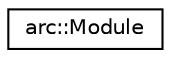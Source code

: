 digraph "Graphical Class Hierarchy"
{
 // LATEX_PDF_SIZE
  edge [fontname="Helvetica",fontsize="10",labelfontname="Helvetica",labelfontsize="10"];
  node [fontname="Helvetica",fontsize="10",shape=record];
  rankdir="LR";
  Node0 [label="arc::Module",height=0.2,width=0.4,color="black", fillcolor="white", style="filled",URL="$structarc_1_1Module.html",tooltip="Struct for a module."];
}
